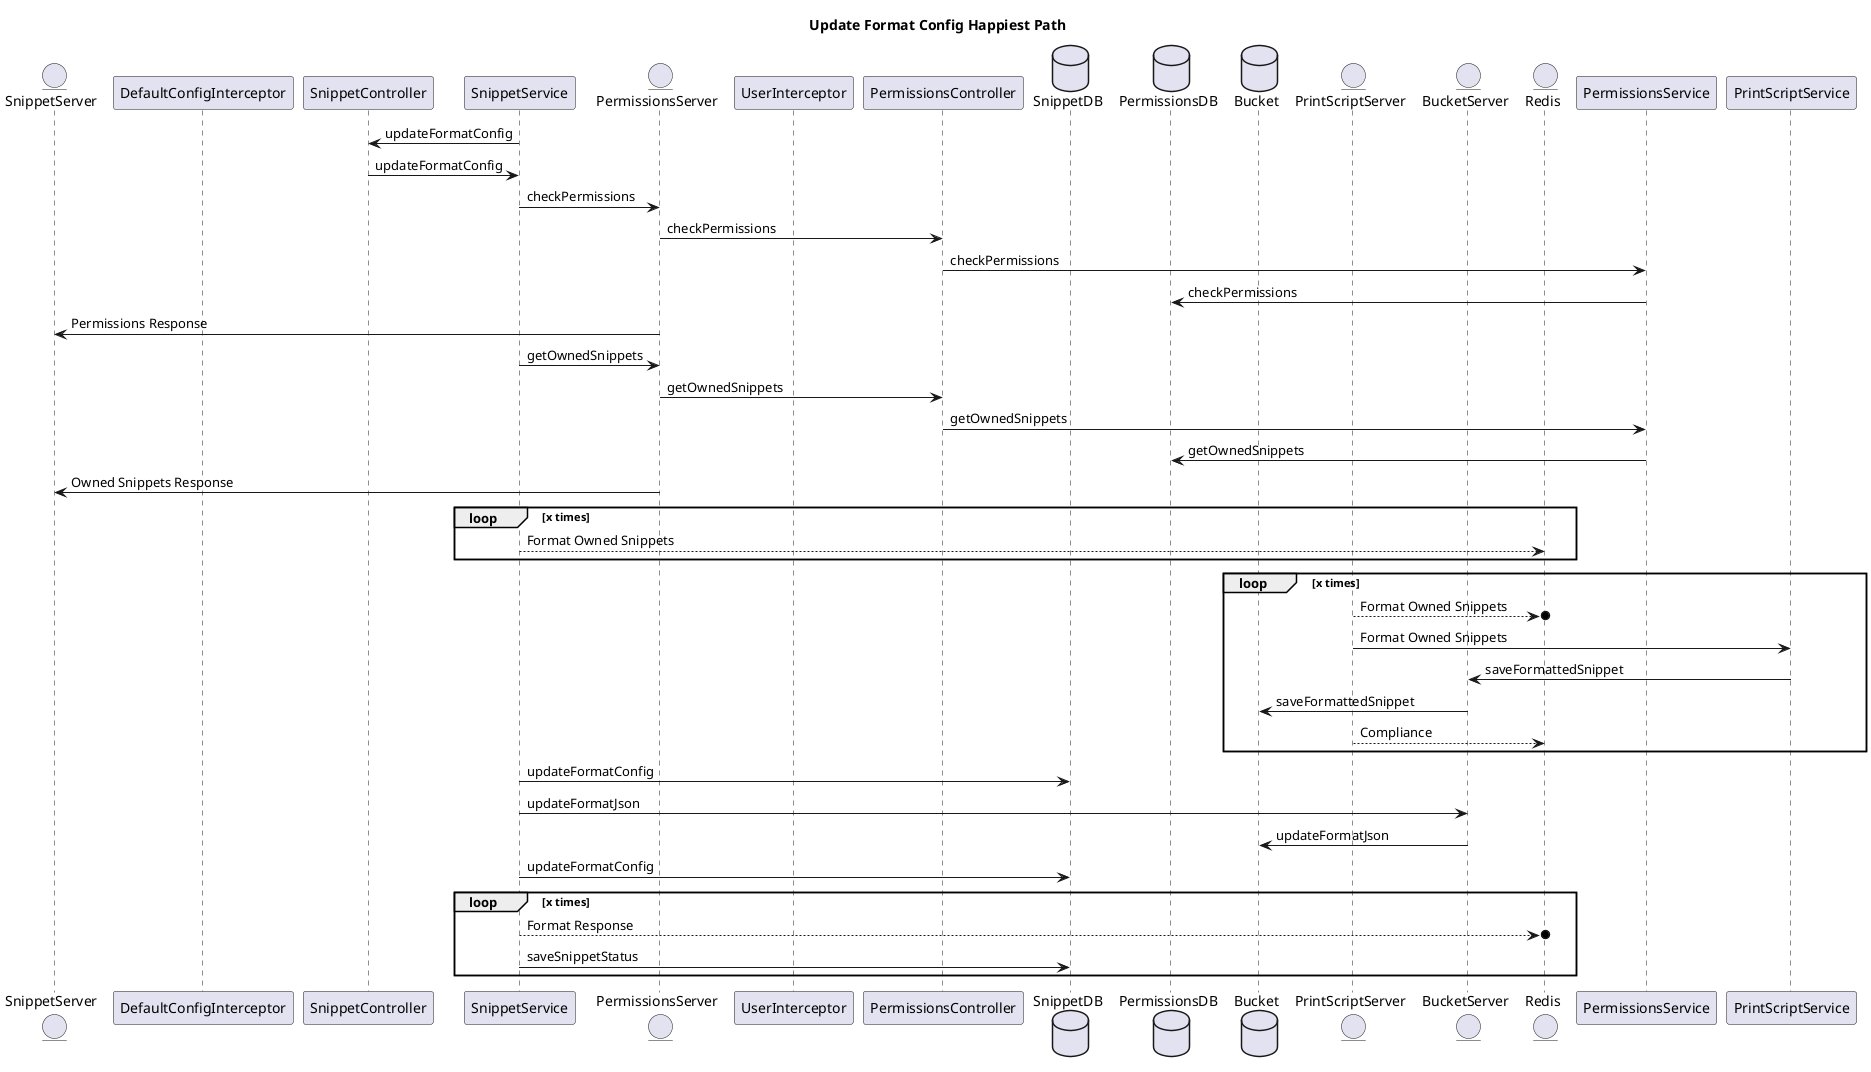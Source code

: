 @startuml
title Update Format Config Happiest Path
entity SnippetServer
participant DefaultConfigInterceptor
participant SnippetController
participant SnippetService
entity PermissionsServer
participant UserInterceptor
participant PermissionsController
database SnippetDB
database PermissionsDB
database Bucket
entity PrintScriptServer
entity BucketServer
entity Redis

SnippetService -> SnippetController: updateFormatConfig
SnippetController -> SnippetService: updateFormatConfig
SnippetService -> PermissionsServer: checkPermissions
PermissionsServer -> PermissionsController: checkPermissions
PermissionsController -> PermissionsService: checkPermissions
PermissionsService -> PermissionsDB: checkPermissions
PermissionsServer -> SnippetServer: Permissions Response
SnippetService -> PermissionsServer: getOwnedSnippets
PermissionsServer -> PermissionsController: getOwnedSnippets
PermissionsController -> PermissionsService: getOwnedSnippets
PermissionsService -> PermissionsDB: getOwnedSnippets
PermissionsServer -> SnippetServer: Owned Snippets Response
loop x times
    SnippetService --> Redis: Format Owned Snippets
end
loop x times
    PrintScriptServer -->o Redis:  Format Owned Snippets
    PrintScriptServer -> PrintScriptService: Format Owned Snippets
    PrintScriptService -> BucketServer: saveFormattedSnippet
    BucketServer -> Bucket : saveFormattedSnippet
    PrintScriptServer --> Redis: Compliance
end
SnippetService -> SnippetDB: updateFormatConfig
SnippetService -> BucketServer: updateFormatJson
BucketServer -> Bucket: updateFormatJson
SnippetService -> SnippetDB: updateFormatConfig

loop x times
    SnippetService -->o Redis: Format Response
    SnippetService -> SnippetDB: saveSnippetStatus
end

@enduml